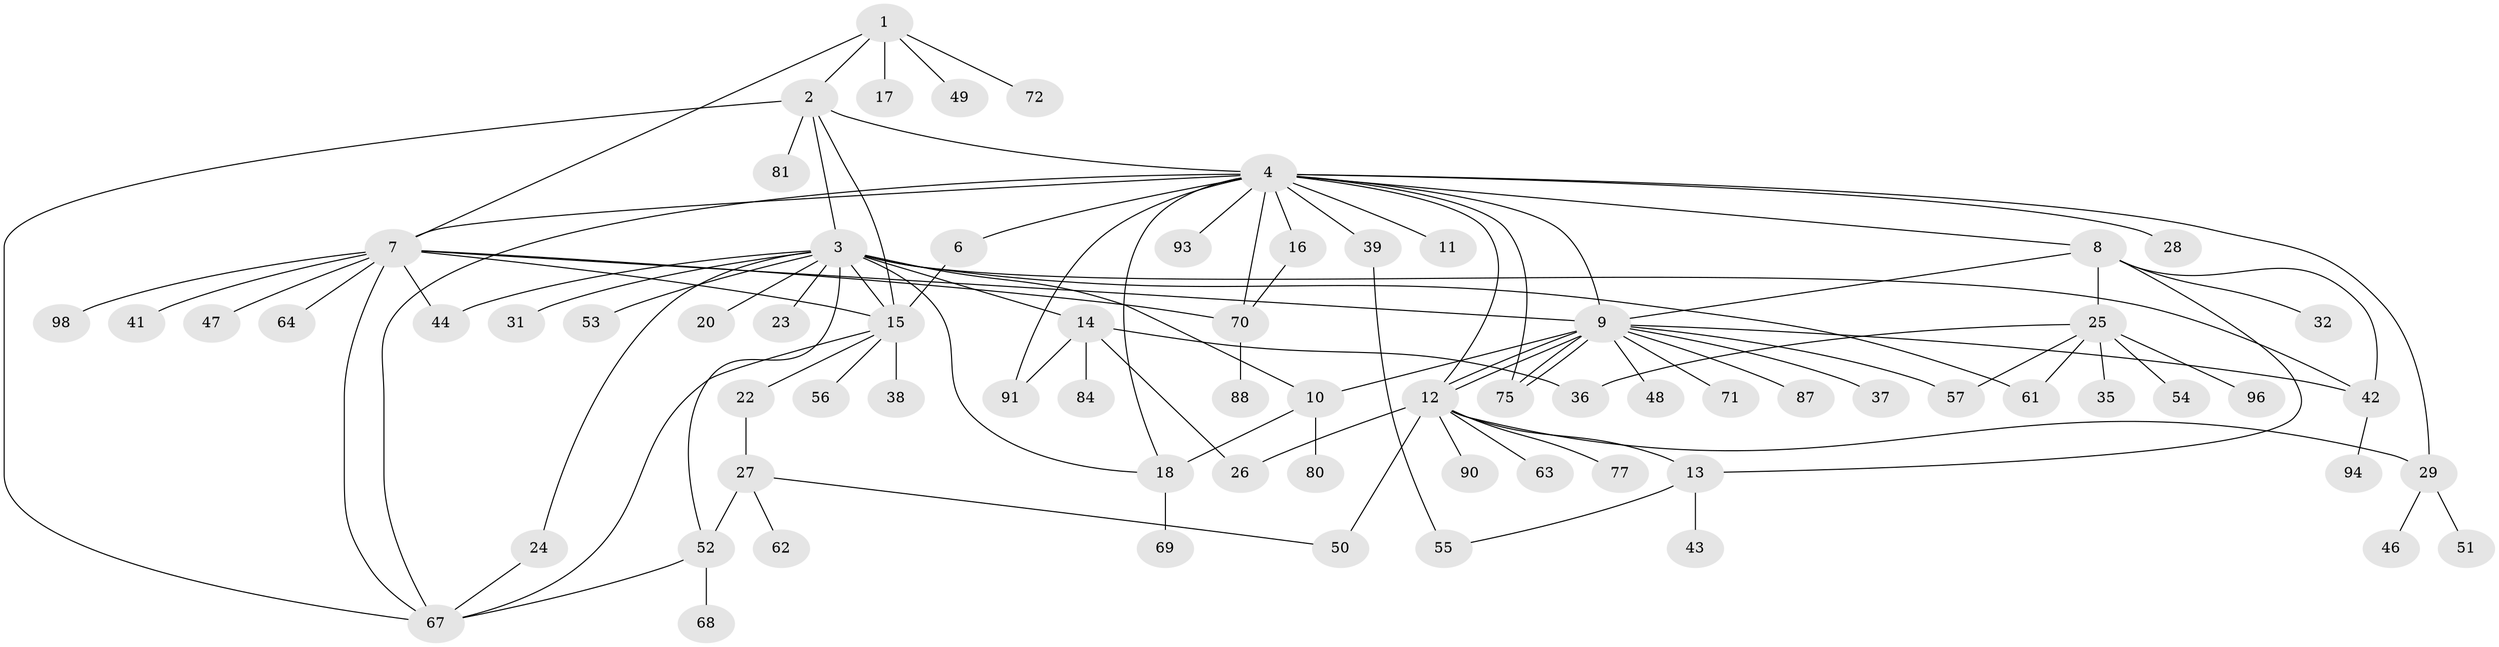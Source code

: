 // Generated by graph-tools (version 1.1) at 2025/51/02/27/25 19:51:58]
// undirected, 72 vertices, 104 edges
graph export_dot {
graph [start="1"]
  node [color=gray90,style=filled];
  1 [super="+86"];
  2 [super="+76"];
  3 [super="+5"];
  4 [super="+19"];
  6;
  7 [super="+30"];
  8 [super="+21"];
  9 [super="+40"];
  10 [super="+65"];
  11;
  12 [super="+73"];
  13 [super="+66"];
  14 [super="+58"];
  15 [super="+33"];
  16;
  17;
  18;
  20;
  22 [super="+78"];
  23;
  24;
  25 [super="+45"];
  26;
  27 [super="+34"];
  28 [super="+97"];
  29 [super="+60"];
  31;
  32;
  35;
  36;
  37;
  38 [super="+82"];
  39;
  41;
  42 [super="+74"];
  43;
  44;
  46;
  47 [super="+92"];
  48 [super="+79"];
  49;
  50;
  51;
  52 [super="+59"];
  53;
  54;
  55;
  56;
  57;
  61;
  62 [super="+85"];
  63;
  64;
  67 [super="+89"];
  68;
  69 [super="+83"];
  70 [super="+95"];
  71;
  72;
  75;
  77;
  80;
  81;
  84;
  87;
  88;
  90;
  91;
  93;
  94;
  96;
  98;
  1 -- 2;
  1 -- 7;
  1 -- 17;
  1 -- 49;
  1 -- 72;
  2 -- 3;
  2 -- 4;
  2 -- 15;
  2 -- 81;
  2 -- 67;
  3 -- 15;
  3 -- 18;
  3 -- 20;
  3 -- 23;
  3 -- 31;
  3 -- 44;
  3 -- 52;
  3 -- 53;
  3 -- 61;
  3 -- 24;
  3 -- 42;
  3 -- 14;
  3 -- 10;
  4 -- 6;
  4 -- 8;
  4 -- 9 [weight=2];
  4 -- 11;
  4 -- 12;
  4 -- 16;
  4 -- 18;
  4 -- 28;
  4 -- 29;
  4 -- 39;
  4 -- 67;
  4 -- 70 [weight=2];
  4 -- 75;
  4 -- 91;
  4 -- 93;
  4 -- 7 [weight=2];
  6 -- 15;
  7 -- 41;
  7 -- 44;
  7 -- 47;
  7 -- 70;
  7 -- 64;
  7 -- 98;
  7 -- 67;
  7 -- 15;
  7 -- 9 [weight=2];
  8 -- 25;
  8 -- 9;
  8 -- 32;
  8 -- 13;
  8 -- 42;
  9 -- 10;
  9 -- 12;
  9 -- 12;
  9 -- 37;
  9 -- 42 [weight=2];
  9 -- 71;
  9 -- 75;
  9 -- 75;
  9 -- 87;
  9 -- 48;
  9 -- 57;
  10 -- 80;
  10 -- 18;
  12 -- 13;
  12 -- 29;
  12 -- 50;
  12 -- 63;
  12 -- 77;
  12 -- 26;
  12 -- 90;
  13 -- 43;
  13 -- 55;
  14 -- 26;
  14 -- 36;
  14 -- 84;
  14 -- 91;
  15 -- 22;
  15 -- 67;
  15 -- 56;
  15 -- 38;
  16 -- 70;
  18 -- 69;
  22 -- 27 [weight=2];
  24 -- 67;
  25 -- 35;
  25 -- 57;
  25 -- 96;
  25 -- 36;
  25 -- 54;
  25 -- 61;
  27 -- 50;
  27 -- 62;
  27 -- 52;
  29 -- 46;
  29 -- 51;
  39 -- 55;
  42 -- 94;
  52 -- 67;
  52 -- 68;
  70 -- 88;
}
